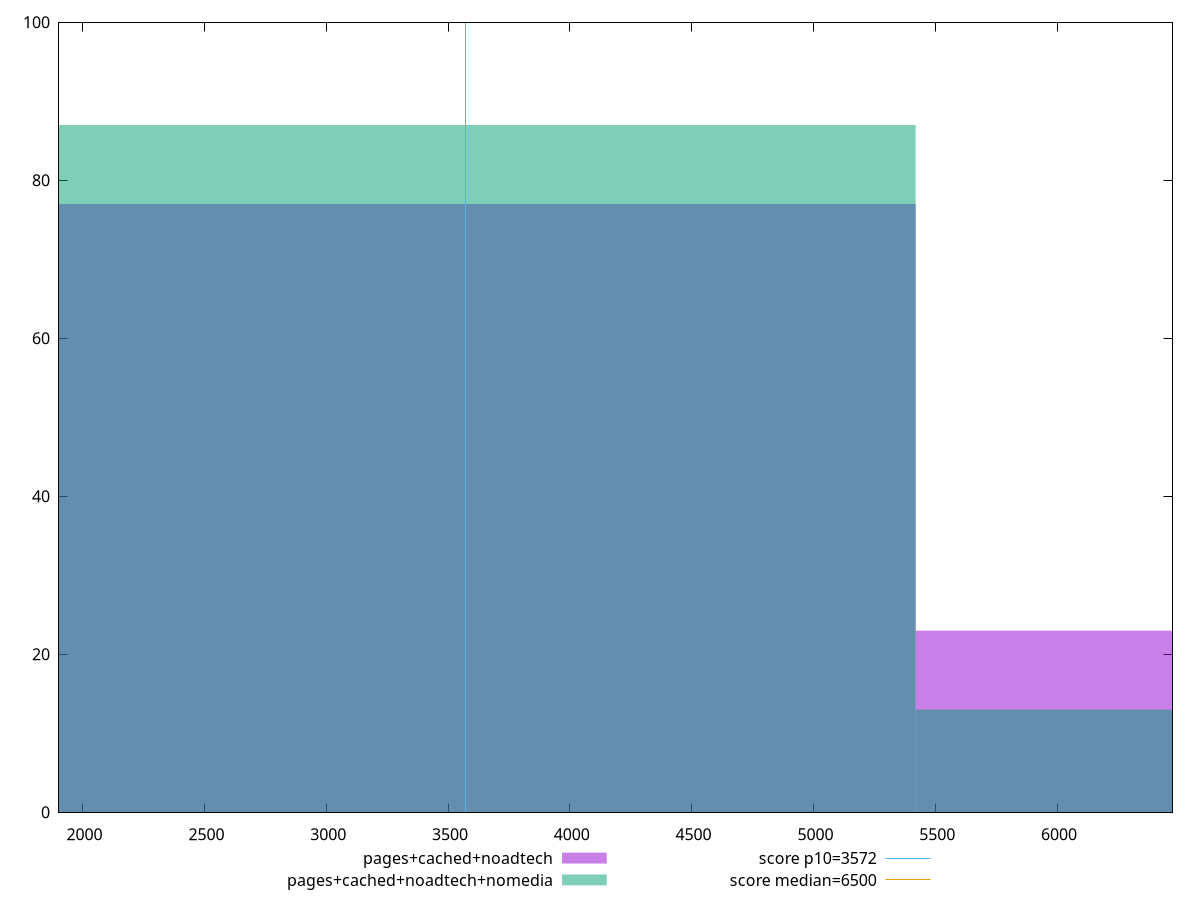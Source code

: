 reset

$pagesCachedNoadtech <<EOF
3613.112124932849 77
7226.224249865698 23
EOF

$pagesCachedNoadtechNomedia <<EOF
3613.112124932849 87
7226.224249865698 13
EOF

set key outside below
set boxwidth 3613.112124932849
set xrange [1903.0334999999995:6474.110699999999]
set yrange [0:100]
set trange [0:100]
set style fill transparent solid 0.5 noborder

set parametric
set terminal svg size 640, 500 enhanced background rgb 'white'
set output "report_00019_2021-02-10T18-14-37.922Z//first-cpu-idle/comparison/histogram/2_vs_3.svg"

plot $pagesCachedNoadtech title "pages+cached+noadtech" with boxes, \
     $pagesCachedNoadtechNomedia title "pages+cached+noadtech+nomedia" with boxes, \
     3572,t title "score p10=3572", \
     6500,t title "score median=6500"

reset
